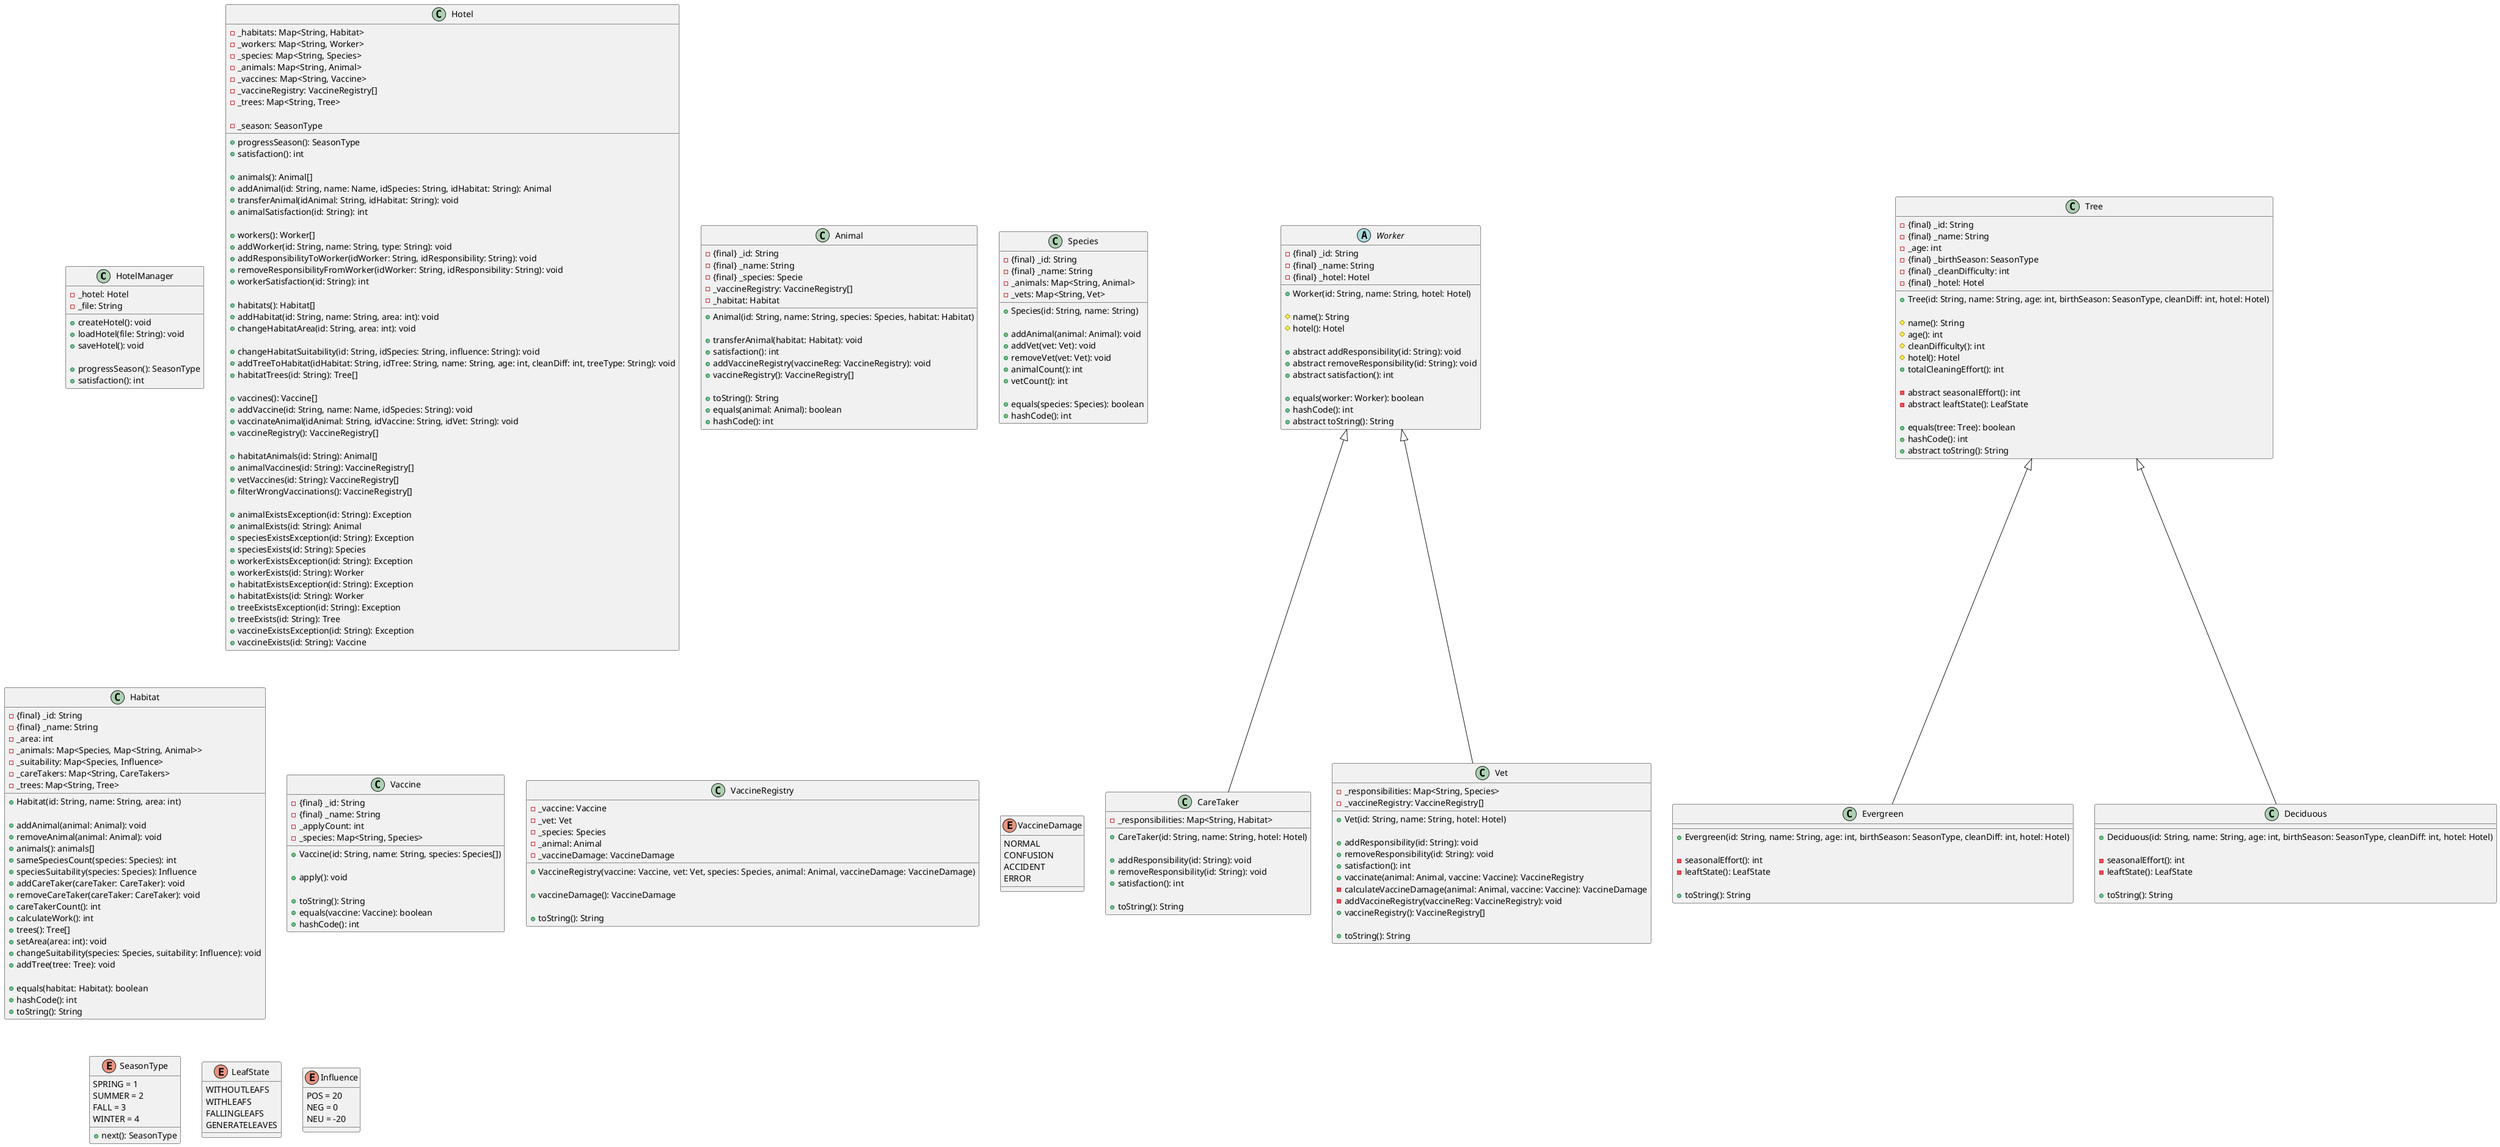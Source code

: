 @startuml VetHotel

class HotelManager{
    - _hotel: Hotel
    - _file: String

    ' Hotel management
    + createHotel(): void
    + loadHotel(file: String): void
    + saveHotel(): void

    ' Main Menu
    + progressSeason(): SeasonType
    + satisfaction(): int
}

class Hotel{
    - _habitats: Map<String, Habitat>
    - _workers: Map<String, Worker>
    - _species: Map<String, Species>
    - _animals: Map<String, Animal>
    - _vaccines: Map<String, Vaccine>
    - _vaccineRegistry: VaccineRegistry[]
    - _trees: Map<String, Tree>

    ' Check how to notify tree listeners. 
    - _season: SeasonType

    ' Main Menu called from HotelManager._hotel.command()
    + progressSeason(): SeasonType
    + satisfaction(): int

    ' Secondary Menus 4.2
    + animals(): Animal[]
    + addAnimal(id: String, name: Name, idSpecies: String, idHabitat: String): Animal
    + transferAnimal(idAnimal: String, idHabitat: String): void
    + animalSatisfaction(id: String): int

    ' Secondary Menus 4.3
    + workers(): Worker[]
    + addWorker(id: String, name: String, type: String): void
    + addResponsibilityToWorker(idWorker: String, idResponsibility: String): void
    + removeResponsibilityFromWorker(idWorker: String, idResponsibility: String): void
    + workerSatisfaction(id: String): int

    ' Secondary Menus 4.4
    + habitats(): Habitat[]
    + addHabitat(id: String, name: String, area: int): void
    + changeHabitatArea(id: String, area: int): void

    ' Devo meter influencia como o meu enum? e ter um if
    ' que decide qual enum significa a string na parte de execução
    ' do comando? ou aqui dentro.
    + changeHabitatSuitability(id: String, idSpecies: String, influence: String): void
    + addTreeToHabitat(idHabitat: String, idTree: String, name: String, age: int, cleanDiff: int, treeType: String): void
    + habitatTrees(id: String): Tree[]
    
    ' Secondary Menus 4.5
    + vaccines(): Vaccine[]
    + addVaccine(id: String, name: Name, idSpecies: String): void
    + vaccinateAnimal(idAnimal: String, idVaccine: String, idVet: String): void
    + vaccineRegistry(): VaccineRegistry[]

    ' Secondary Menus 4.6
    + habitatAnimals(id: String): Animal[]
    + animalVaccines(id: String): VaccineRegistry[]
    + vetVaccines(id: String): VaccineRegistry[]
    + filterWrongVaccinations(): VaccineRegistry[]  

    ' Searches
    + animalExistsException(id: String): Exception
    + animalExists(id: String): Animal
    + speciesExistsException(id: String): Exception
    + speciesExists(id: String): Species
    + workerExistsException(id: String): Exception
    + workerExists(id: String): Worker
    + habitatExistsException(id: String): Exception
    + habitatExists(id: String): Worker
    + treeExistsException(id: String): Exception
    + treeExists(id: String): Tree
    + vaccineExistsException(id: String): Exception
    + vaccineExists(id: String): Vaccine
}

class Animal{
    - {final} _id: String
    - {final} _name: String
    - {final} _species: Specie
    - _vaccineRegistry: VaccineRegistry[]
    - _habitat: Habitat

    + Animal(id: String, name: String, species: Species, habitat: Habitat)
    
    + transferAnimal(habitat: Habitat): void
    + satisfaction(): int
    + addVaccineRegistry(vaccineReg: VaccineRegistry): void
    + vaccineRegistry(): VaccineRegistry[]

    + toString(): String
    + equals(animal: Animal): boolean
    + hashCode(): int
}

class Species{
    - {final} _id: String
    - {final} _name: String
    - _animals: Map<String, Animal>
    - _vets: Map<String, Vet>

    + Species(id: String, name: String)
    
    + addAnimal(animal: Animal): void
    + addVet(vet: Vet): void
    + removeVet(vet: Vet): void
    + animalCount(): int
    + vetCount(): int

    + equals(species: Species): boolean
    + hashCode(): int
}

class Habitat{
    - {final} _id: String
    - {final} _name: String
    - _area: int
    - _animals: Map<Species, Map<String, Animal>>
    - _suitability: Map<Species, Influence>
    - _careTakers: Map<String, CareTakers>
    - _trees: Map<String, Tree>

    + Habitat(id: String, name: String, area: int)

    + addAnimal(animal: Animal): void
    + removeAnimal(animal: Animal): void
    + animals(): animals[]
    + sameSpeciesCount(species: Species): int
    + speciesSuitability(species: Species): Influence
    + addCareTaker(careTaker: CareTaker): void
    + removeCareTaker(careTaker: CareTaker): void
    + careTakerCount(): int
    + calculateWork(): int
    + trees(): Tree[]
    + setArea(area: int): void
    + changeSuitability(species: Species, suitability: Influence): void
    + addTree(tree: Tree): void

    + equals(habitat: Habitat): boolean
    + hashCode(): int
    + toString(): String
}

abstract class Worker{
    - {final} _id: String
    - {final} _name: String
    - {final} _hotel: Hotel

    + Worker(id: String, name: String, hotel: Hotel)

    # name(): String
    # hotel(): Hotel
    
    + abstract addResponsibility(id: String): void
    + abstract removeResponsibility(id: String): void
    + abstract satisfaction(): int

    + equals(worker: Worker): boolean
    + hashCode(): int
    + abstract toString(): String
}

class CareTaker extends Worker{
    - _responsibilities: Map<String, Habitat>

    + CareTaker(id: String, name: String, hotel: Hotel)
    
    + addResponsibility(id: String): void
    + removeResponsibility(id: String): void
    + satisfaction(): int

    + toString(): String
}

class Vet extends Worker{
    - _responsibilities: Map<String, Species>
    - _vaccineRegistry: VaccineRegistry[]

    + Vet(id: String, name: String, hotel: Hotel)
    
    + addResponsibility(id: String): void
    + removeResponsibility(id: String): void
    + satisfaction(): int
    + vaccinate(animal: Animal, vaccine: Vaccine): VaccineRegistry
    - calculateVaccineDamage(animal: Animal, vaccine: Vaccine): VaccineDamage
    - addVaccineRegistry(vaccineReg: VaccineRegistry): void
    + vaccineRegistry(): VaccineRegistry[]

    + toString(): String
}

Class Tree{
    - {final} _id: String
    - {final} _name: String
    - _age: int
    - {final} _birthSeason: SeasonType
    - {final} _cleanDifficulty: int
    - {final} _hotel: Hotel

    + Tree(id: String, name: String, age: int, birthSeason: SeasonType, cleanDiff: int, hotel: Hotel)
    
    # name(): String
    # age(): int
    # cleanDifficulty(): int
    # hotel(): Hotel
    + totalCleaningEffort(): int

    - abstract seasonalEffort(): int 
    - abstract leaftState(): LeafState
    
    + equals(tree: Tree): boolean
    + hashCode(): int
    + abstract toString(): String
}

Class Evergreen extends Tree{
    + Evergreen(id: String, name: String, age: int, birthSeason: SeasonType, cleanDiff: int, hotel: Hotel)
    
    - seasonalEffort(): int
    - leaftState(): LeafState

    + toString(): String
}

Class Deciduous extends Tree{
    + Deciduous(id: String, name: String, age: int, birthSeason: SeasonType, cleanDiff: int, hotel: Hotel)
    
    - seasonalEffort(): int
    - leaftState(): LeafState

    + toString(): String
}

Class Vaccine {
    - {final} _id: String
    - {final} _name: String
    - _applyCount: int
    - _species: Map<String, Species>

    + Vaccine(id: String, name: String, species: Species[])
    
    + apply(): void

    + toString(): String
    + equals(vaccine: Vaccine): boolean
    + hashCode(): int
}

Class VaccineRegistry{
    - _vaccine: Vaccine
    - _vet: Vet
    - _species: Species
    - _animal: Animal
    - _vaccineDamage: VaccineDamage

    + VaccineRegistry(vaccine: Vaccine, vet: Vet, species: Species, animal: Animal, vaccineDamage: VaccineDamage)
    
    + vaccineDamage(): VaccineDamage
    
    + toString(): String
}

' Enums
enum VaccineDamage {
    NORMAL
    CONFUSION
    ACCIDENT
    ERROR
}

enum SeasonType {
    SPRING = 1
    SUMMER = 2
    FALL = 3
    WINTER = 4

    +next(): SeasonType
}

enum LeafState {
    WITHOUTLEAFS
    WITHLEAFS
    FALLINGLEAFS
    GENERATELEAVES
}

enum Influence{
    POS = 20
    NEG = 0
    NEU = -20
}

@enduml